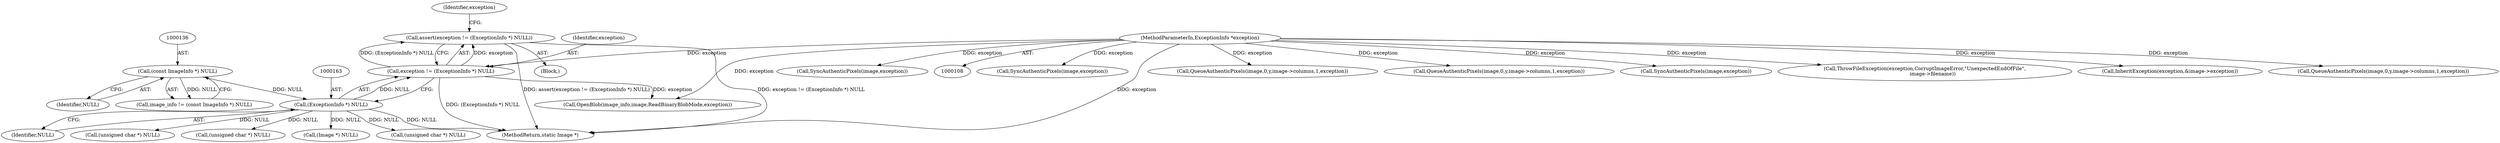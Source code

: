 digraph "0_ImageMagick_3007531bfd326c5c1e29cd41d2cd80c166de8528@API" {
"1000159" [label="(Call,assert(exception != (ExceptionInfo *) NULL))"];
"1000160" [label="(Call,exception != (ExceptionInfo *) NULL)"];
"1000110" [label="(MethodParameterIn,ExceptionInfo *exception)"];
"1000162" [label="(Call,(ExceptionInfo *) NULL)"];
"1000135" [label="(Call,(const ImageInfo *) NULL)"];
"1000111" [label="(Block,)"];
"1000161" [label="(Identifier,exception)"];
"1001217" [label="(Call,SyncAuthenticPixels(image,exception))"];
"1000160" [label="(Call,exception != (ExceptionInfo *) NULL)"];
"1001676" [label="(MethodReturn,static Image *)"];
"1001084" [label="(Call,QueueAuthenticPixels(image,0,y,image->columns,1,exception))"];
"1000159" [label="(Call,assert(exception != (ExceptionInfo *) NULL))"];
"1000162" [label="(Call,(ExceptionInfo *) NULL)"];
"1001387" [label="(Call,QueueAuthenticPixels(image,0,y,image->columns,1,exception))"];
"1001533" [label="(Call,SyncAuthenticPixels(image,exception))"];
"1001585" [label="(Call,ThrowFileException(exception,CorruptImageError,\"UnexpectedEndOfFile\",\n          image->filename))"];
"1000110" [label="(MethodParameterIn,ExceptionInfo *exception)"];
"1000736" [label="(Call,InheritException(exception,&image->exception))"];
"1001271" [label="(Call,QueueAuthenticPixels(image,0,y,image->columns,1,exception))"];
"1000168" [label="(Identifier,exception)"];
"1000135" [label="(Call,(const ImageInfo *) NULL)"];
"1000485" [label="(Call,(unsigned char *) NULL)"];
"1000133" [label="(Call,image_info != (const ImageInfo *) NULL)"];
"1000192" [label="(Call,(Image *) NULL)"];
"1000647" [label="(Call,(unsigned char *) NULL)"];
"1000177" [label="(Call,OpenBlob(image_info,image,ReadBinaryBlobMode,exception))"];
"1001327" [label="(Call,SyncAuthenticPixels(image,exception))"];
"1000164" [label="(Identifier,NULL)"];
"1000822" [label="(Call,(unsigned char *) NULL)"];
"1000137" [label="(Identifier,NULL)"];
"1000159" -> "1000111"  [label="AST: "];
"1000159" -> "1000160"  [label="CFG: "];
"1000160" -> "1000159"  [label="AST: "];
"1000168" -> "1000159"  [label="CFG: "];
"1000159" -> "1001676"  [label="DDG: assert(exception != (ExceptionInfo *) NULL)"];
"1000159" -> "1001676"  [label="DDG: exception != (ExceptionInfo *) NULL"];
"1000160" -> "1000159"  [label="DDG: exception"];
"1000160" -> "1000159"  [label="DDG: (ExceptionInfo *) NULL"];
"1000160" -> "1000162"  [label="CFG: "];
"1000161" -> "1000160"  [label="AST: "];
"1000162" -> "1000160"  [label="AST: "];
"1000160" -> "1001676"  [label="DDG: (ExceptionInfo *) NULL"];
"1000110" -> "1000160"  [label="DDG: exception"];
"1000162" -> "1000160"  [label="DDG: NULL"];
"1000160" -> "1000177"  [label="DDG: exception"];
"1000110" -> "1000108"  [label="AST: "];
"1000110" -> "1001676"  [label="DDG: exception"];
"1000110" -> "1000177"  [label="DDG: exception"];
"1000110" -> "1000736"  [label="DDG: exception"];
"1000110" -> "1001084"  [label="DDG: exception"];
"1000110" -> "1001217"  [label="DDG: exception"];
"1000110" -> "1001271"  [label="DDG: exception"];
"1000110" -> "1001327"  [label="DDG: exception"];
"1000110" -> "1001387"  [label="DDG: exception"];
"1000110" -> "1001533"  [label="DDG: exception"];
"1000110" -> "1001585"  [label="DDG: exception"];
"1000162" -> "1000164"  [label="CFG: "];
"1000163" -> "1000162"  [label="AST: "];
"1000164" -> "1000162"  [label="AST: "];
"1000162" -> "1001676"  [label="DDG: NULL"];
"1000135" -> "1000162"  [label="DDG: NULL"];
"1000162" -> "1000192"  [label="DDG: NULL"];
"1000162" -> "1000485"  [label="DDG: NULL"];
"1000162" -> "1000647"  [label="DDG: NULL"];
"1000162" -> "1000822"  [label="DDG: NULL"];
"1000135" -> "1000133"  [label="AST: "];
"1000135" -> "1000137"  [label="CFG: "];
"1000136" -> "1000135"  [label="AST: "];
"1000137" -> "1000135"  [label="AST: "];
"1000133" -> "1000135"  [label="CFG: "];
"1000135" -> "1000133"  [label="DDG: NULL"];
}

